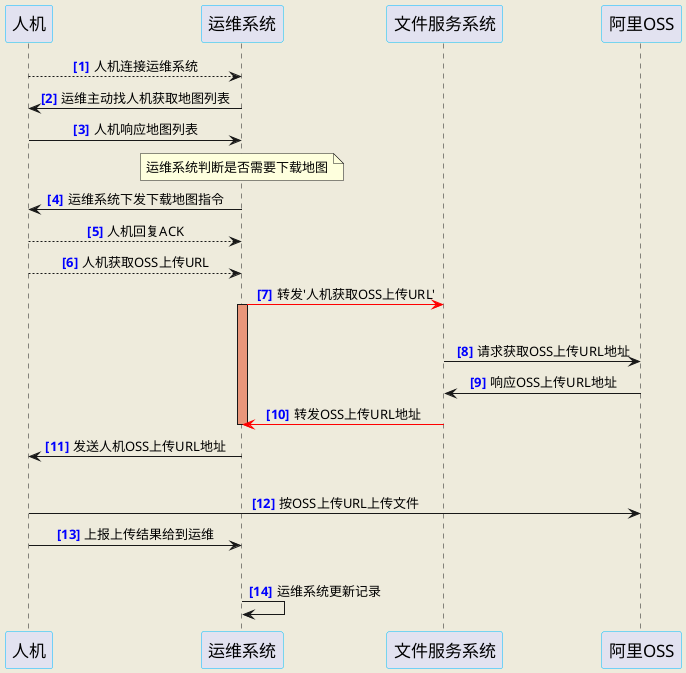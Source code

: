 @startuml
skinparam backgroundColor #EEEBDC
skinparam sequenceMessageAlign center

skinparam sequence {
ParticipantBorderColor DeepSkyBlue
ParticipantFontSize 17
}
autonumber "<font color=blue><b>[##]"

'actor "用户" as user
participant "人机" as device
participant "运维系统" as omsys
participant "文件服务系统" as filesys
participant "阿里OSS" as oss

device --> omsys: 人机连接运维系统

omsys -> device: 运维主动找人机获取地图列表

device -> omsys: 人机响应地图列表

note over omsys: 运维系统判断是否需要下载地图

omsys -> device: 运维系统下发下载地图指令

device --> omsys: 人机回复ACK

device --> omsys: 人机获取OSS上传URL


omsys -[#red]> filesys: 转发'人机获取OSS上传URL'
activate omsys #DarkSalmon
|||
filesys -> oss: 请求获取OSS上传URL地址

oss -> filesys: 响应OSS上传URL地址

filesys -[#red]> omsys: 转发OSS上传URL地址

deactivate omsys
omsys -> device: 发送人机OSS上传URL地址

|||
device -> oss: 按OSS上传URL上传文件

device -> omsys: 上报上传结果给到运维
|||
omsys -> omsys: 运维系统更新记录

@enduml